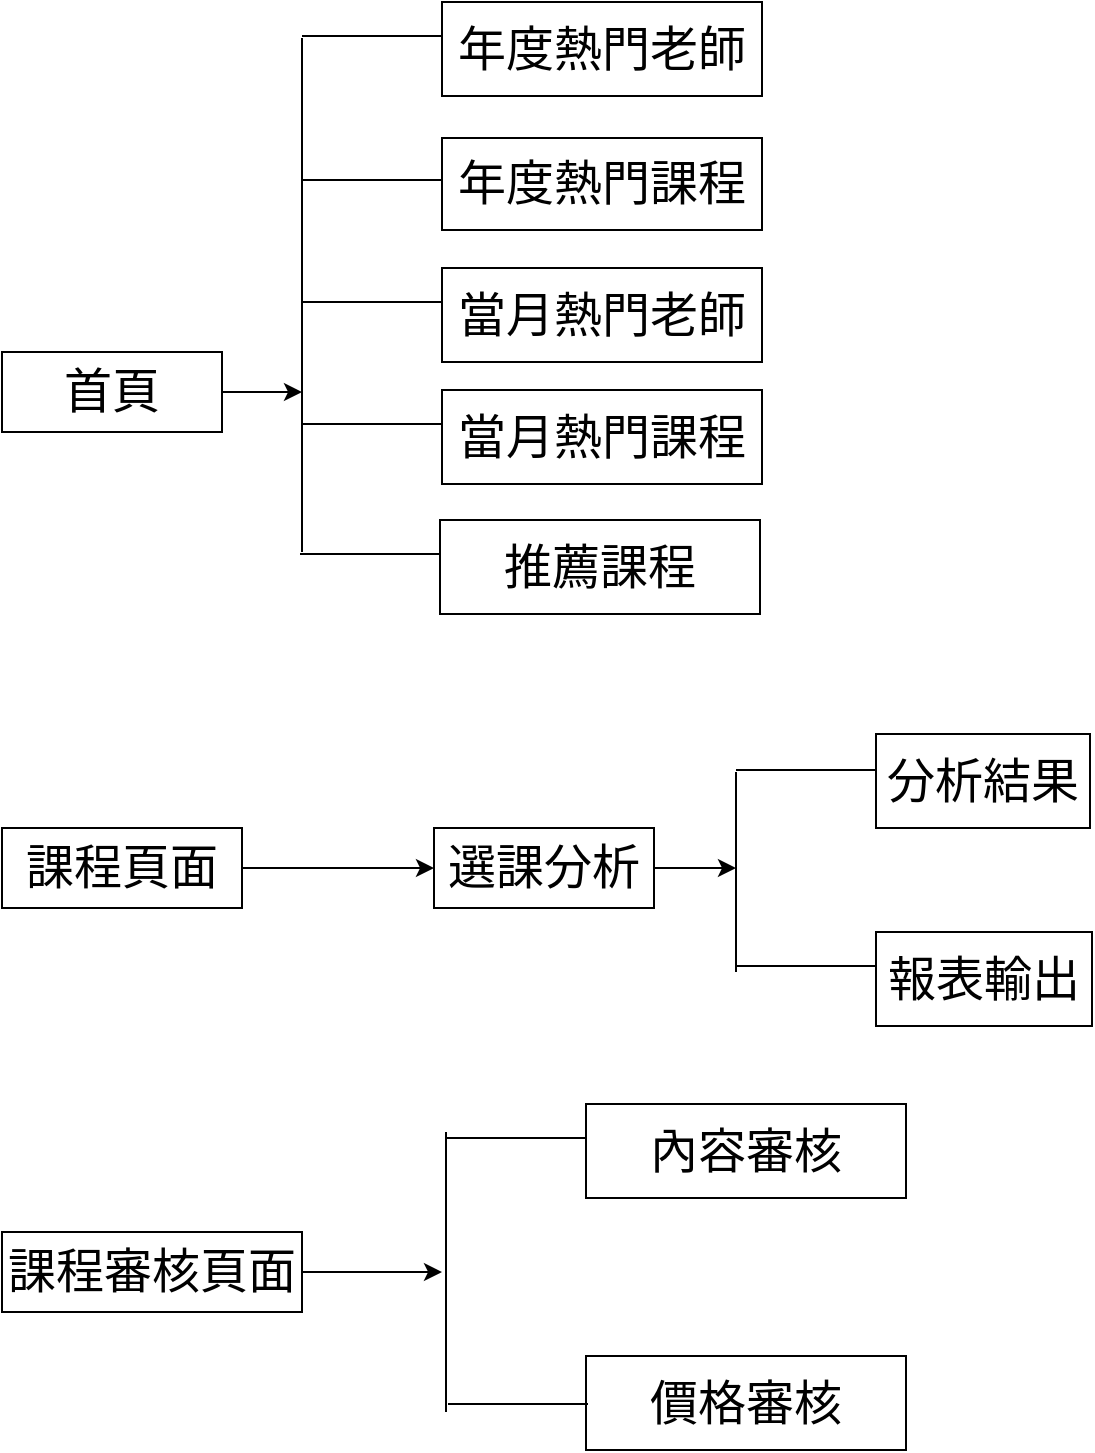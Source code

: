 <mxfile version="17.1.3" type="device"><diagram id="Z4gNyC0aGdNxyOZEXTTr" name="Page-1"><mxGraphModel dx="1038" dy="547" grid="1" gridSize="10" guides="1" tooltips="1" connect="1" arrows="1" fold="1" page="1" pageScale="1" pageWidth="827" pageHeight="1169" math="0" shadow="0"><root><mxCell id="0"/><mxCell id="1" parent="0"/><mxCell id="mJP0tqd_-zOi7a7xJL3d-8" style="edgeStyle=orthogonalEdgeStyle;rounded=0;orthogonalLoop=1;jettySize=auto;html=1;exitX=1;exitY=0.5;exitDx=0;exitDy=0;fontSize=24;" parent="1" source="mJP0tqd_-zOi7a7xJL3d-3" edge="1"><mxGeometry relative="1" as="geometry"><mxPoint x="265" y="204" as="targetPoint"/></mxGeometry></mxCell><mxCell id="mJP0tqd_-zOi7a7xJL3d-3" value="首頁" style="rounded=0;whiteSpace=wrap;html=1;fontSize=24;" parent="1" vertex="1"><mxGeometry x="115" y="184" width="110" height="40" as="geometry"/></mxCell><mxCell id="mJP0tqd_-zOi7a7xJL3d-9" value="年度熱門老師" style="rounded=0;whiteSpace=wrap;html=1;fontSize=24;" parent="1" vertex="1"><mxGeometry x="335" y="9" width="160" height="47" as="geometry"/></mxCell><mxCell id="mJP0tqd_-zOi7a7xJL3d-10" value="" style="endArrow=none;html=1;rounded=0;fontSize=24;" parent="1" edge="1"><mxGeometry width="50" height="50" relative="1" as="geometry"><mxPoint x="265" y="284" as="sourcePoint"/><mxPoint x="265" y="27" as="targetPoint"/></mxGeometry></mxCell><mxCell id="mJP0tqd_-zOi7a7xJL3d-11" value="" style="endArrow=none;html=1;rounded=0;fontSize=24;" parent="1" edge="1"><mxGeometry width="50" height="50" relative="1" as="geometry"><mxPoint x="265" y="26" as="sourcePoint"/><mxPoint x="335" y="26" as="targetPoint"/></mxGeometry></mxCell><mxCell id="mJP0tqd_-zOi7a7xJL3d-12" value="" style="endArrow=none;html=1;rounded=0;fontSize=24;" parent="1" edge="1"><mxGeometry width="50" height="50" relative="1" as="geometry"><mxPoint x="265" y="98" as="sourcePoint"/><mxPoint x="335" y="98" as="targetPoint"/></mxGeometry></mxCell><mxCell id="mJP0tqd_-zOi7a7xJL3d-13" value="年度熱門課程" style="rounded=0;whiteSpace=wrap;html=1;fontSize=24;" parent="1" vertex="1"><mxGeometry x="335" y="77" width="160" height="46" as="geometry"/></mxCell><mxCell id="mJP0tqd_-zOi7a7xJL3d-14" value="當月熱門老師" style="rounded=0;whiteSpace=wrap;html=1;fontSize=24;" parent="1" vertex="1"><mxGeometry x="335" y="142" width="160" height="47" as="geometry"/></mxCell><mxCell id="mJP0tqd_-zOi7a7xJL3d-15" value="" style="endArrow=none;html=1;rounded=0;fontSize=24;" parent="1" edge="1"><mxGeometry width="50" height="50" relative="1" as="geometry"><mxPoint x="265" y="159" as="sourcePoint"/><mxPoint x="335" y="159" as="targetPoint"/></mxGeometry></mxCell><mxCell id="mJP0tqd_-zOi7a7xJL3d-16" value="當月熱門課程" style="rounded=0;whiteSpace=wrap;html=1;fontSize=24;" parent="1" vertex="1"><mxGeometry x="335" y="203" width="160" height="47" as="geometry"/></mxCell><mxCell id="mJP0tqd_-zOi7a7xJL3d-17" value="" style="endArrow=none;html=1;rounded=0;fontSize=24;" parent="1" edge="1"><mxGeometry width="50" height="50" relative="1" as="geometry"><mxPoint x="265" y="220" as="sourcePoint"/><mxPoint x="335" y="220" as="targetPoint"/></mxGeometry></mxCell><mxCell id="mJP0tqd_-zOi7a7xJL3d-22" style="edgeStyle=orthogonalEdgeStyle;rounded=0;orthogonalLoop=1;jettySize=auto;html=1;exitX=1;exitY=0.5;exitDx=0;exitDy=0;fontSize=24;" parent="1" source="mJP0tqd_-zOi7a7xJL3d-18" edge="1"><mxGeometry relative="1" as="geometry"><mxPoint x="482" y="442" as="targetPoint"/></mxGeometry></mxCell><mxCell id="mJP0tqd_-zOi7a7xJL3d-18" value="選課分析" style="rounded=0;whiteSpace=wrap;html=1;fontSize=24;" parent="1" vertex="1"><mxGeometry x="331" y="422" width="110" height="40" as="geometry"/></mxCell><mxCell id="mJP0tqd_-zOi7a7xJL3d-21" value="" style="endArrow=none;html=1;rounded=0;fontSize=24;" parent="1" edge="1"><mxGeometry width="50" height="50" relative="1" as="geometry"><mxPoint x="482" y="494" as="sourcePoint"/><mxPoint x="482" y="394" as="targetPoint"/></mxGeometry></mxCell><mxCell id="mJP0tqd_-zOi7a7xJL3d-23" value="分析結果" style="rounded=0;whiteSpace=wrap;html=1;fontSize=24;" parent="1" vertex="1"><mxGeometry x="552" y="375" width="107" height="47" as="geometry"/></mxCell><mxCell id="mJP0tqd_-zOi7a7xJL3d-24" value="" style="endArrow=none;html=1;rounded=0;fontSize=24;" parent="1" edge="1"><mxGeometry width="50" height="50" relative="1" as="geometry"><mxPoint x="482" y="393" as="sourcePoint"/><mxPoint x="552" y="393" as="targetPoint"/></mxGeometry></mxCell><mxCell id="mJP0tqd_-zOi7a7xJL3d-25" value="報表輸出" style="rounded=0;whiteSpace=wrap;html=1;fontSize=24;" parent="1" vertex="1"><mxGeometry x="552" y="474" width="108" height="47" as="geometry"/></mxCell><mxCell id="mJP0tqd_-zOi7a7xJL3d-26" value="" style="endArrow=none;html=1;rounded=0;fontSize=24;" parent="1" edge="1"><mxGeometry width="50" height="50" relative="1" as="geometry"><mxPoint x="482" y="491" as="sourcePoint"/><mxPoint x="552" y="491" as="targetPoint"/></mxGeometry></mxCell><mxCell id="mJP0tqd_-zOi7a7xJL3d-32" style="edgeStyle=orthogonalEdgeStyle;rounded=0;orthogonalLoop=1;jettySize=auto;html=1;exitX=1;exitY=0.5;exitDx=0;exitDy=0;fontSize=24;" parent="1" source="mJP0tqd_-zOi7a7xJL3d-27" edge="1"><mxGeometry relative="1" as="geometry"><mxPoint x="265" y="644" as="targetPoint"/></mxGeometry></mxCell><mxCell id="hr_trvgMQ9eZFPXA8io3-7" style="edgeStyle=orthogonalEdgeStyle;rounded=0;orthogonalLoop=1;jettySize=auto;html=1;exitX=1;exitY=0.5;exitDx=0;exitDy=0;" edge="1" parent="1" source="mJP0tqd_-zOi7a7xJL3d-27"><mxGeometry relative="1" as="geometry"><mxPoint x="335" y="644" as="targetPoint"/></mxGeometry></mxCell><mxCell id="mJP0tqd_-zOi7a7xJL3d-27" value="課程審核頁面" style="rounded=0;whiteSpace=wrap;html=1;fontSize=24;" parent="1" vertex="1"><mxGeometry x="115" y="624" width="150" height="40" as="geometry"/></mxCell><mxCell id="mJP0tqd_-zOi7a7xJL3d-29" value="" style="endArrow=none;html=1;rounded=0;fontSize=24;" parent="1" edge="1"><mxGeometry width="50" height="50" relative="1" as="geometry"><mxPoint x="337" y="714" as="sourcePoint"/><mxPoint x="337" y="574" as="targetPoint"/></mxGeometry></mxCell><mxCell id="mJP0tqd_-zOi7a7xJL3d-30" value="內容審核" style="rounded=0;whiteSpace=wrap;html=1;fontSize=24;" parent="1" vertex="1"><mxGeometry x="407" y="560" width="160" height="47" as="geometry"/></mxCell><mxCell id="mJP0tqd_-zOi7a7xJL3d-31" value="" style="endArrow=none;html=1;rounded=0;fontSize=24;" parent="1" edge="1"><mxGeometry width="50" height="50" relative="1" as="geometry"><mxPoint x="337" y="577" as="sourcePoint"/><mxPoint x="407" y="577" as="targetPoint"/></mxGeometry></mxCell><mxCell id="mJP0tqd_-zOi7a7xJL3d-33" value="價格審核" style="rounded=0;whiteSpace=wrap;html=1;fontSize=24;" parent="1" vertex="1"><mxGeometry x="407" y="686" width="160" height="47" as="geometry"/></mxCell><mxCell id="hr_trvgMQ9eZFPXA8io3-2" value="" style="endArrow=none;html=1;rounded=0;fontSize=24;" edge="1" parent="1"><mxGeometry width="50" height="50" relative="1" as="geometry"><mxPoint x="338" y="710" as="sourcePoint"/><mxPoint x="408" y="710" as="targetPoint"/></mxGeometry></mxCell><mxCell id="hr_trvgMQ9eZFPXA8io3-3" value="推薦課程" style="rounded=0;whiteSpace=wrap;html=1;fontSize=24;" vertex="1" parent="1"><mxGeometry x="334" y="268" width="160" height="47" as="geometry"/></mxCell><mxCell id="hr_trvgMQ9eZFPXA8io3-4" value="" style="endArrow=none;html=1;rounded=0;fontSize=24;" edge="1" parent="1"><mxGeometry width="50" height="50" relative="1" as="geometry"><mxPoint x="264" y="285" as="sourcePoint"/><mxPoint x="334" y="285" as="targetPoint"/></mxGeometry></mxCell><mxCell id="hr_trvgMQ9eZFPXA8io3-6" style="edgeStyle=orthogonalEdgeStyle;rounded=0;orthogonalLoop=1;jettySize=auto;html=1;exitX=1;exitY=0.5;exitDx=0;exitDy=0;entryX=0;entryY=0.5;entryDx=0;entryDy=0;" edge="1" parent="1" source="hr_trvgMQ9eZFPXA8io3-5" target="mJP0tqd_-zOi7a7xJL3d-18"><mxGeometry relative="1" as="geometry"/></mxCell><mxCell id="hr_trvgMQ9eZFPXA8io3-5" value="課程頁面" style="rounded=0;whiteSpace=wrap;html=1;fontSize=24;" vertex="1" parent="1"><mxGeometry x="115" y="422" width="120" height="40" as="geometry"/></mxCell></root></mxGraphModel></diagram></mxfile>